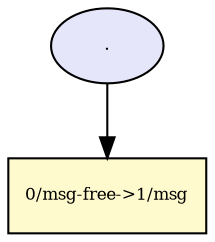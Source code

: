 digraph RGL__DirectedAdjacencyGraph {2[fontsize = 8,label = ".",shape = ellipse, fillcolor="#e6e6fa", style = filled]

2 -> 0[fontsize = 8, color="#000000"]

0[fontsize = 8,label = "0/msg-free->1/msg",shape = rectangle, fillcolor="#fffacd", style = filled]

}